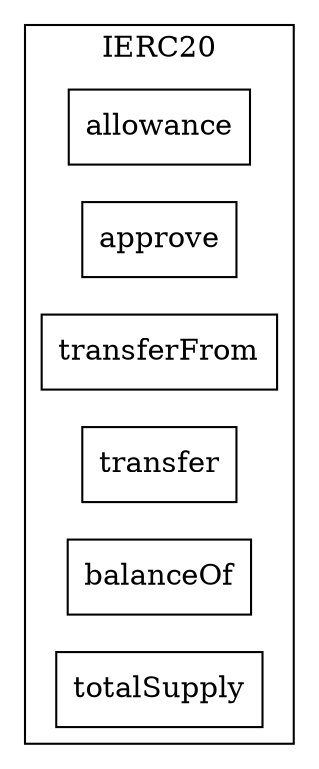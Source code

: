 strict digraph {
rankdir="LR"
node [shape=box]
subgraph cluster_77_IERC20 {
label = "IERC20"
"77_allowance" [label="allowance"]
"77_approve" [label="approve"]
"77_transferFrom" [label="transferFrom"]
"77_transfer" [label="transfer"]
"77_balanceOf" [label="balanceOf"]
"77_totalSupply" [label="totalSupply"]
}subgraph cluster_solidity {
label = "[Solidity]"
}
}